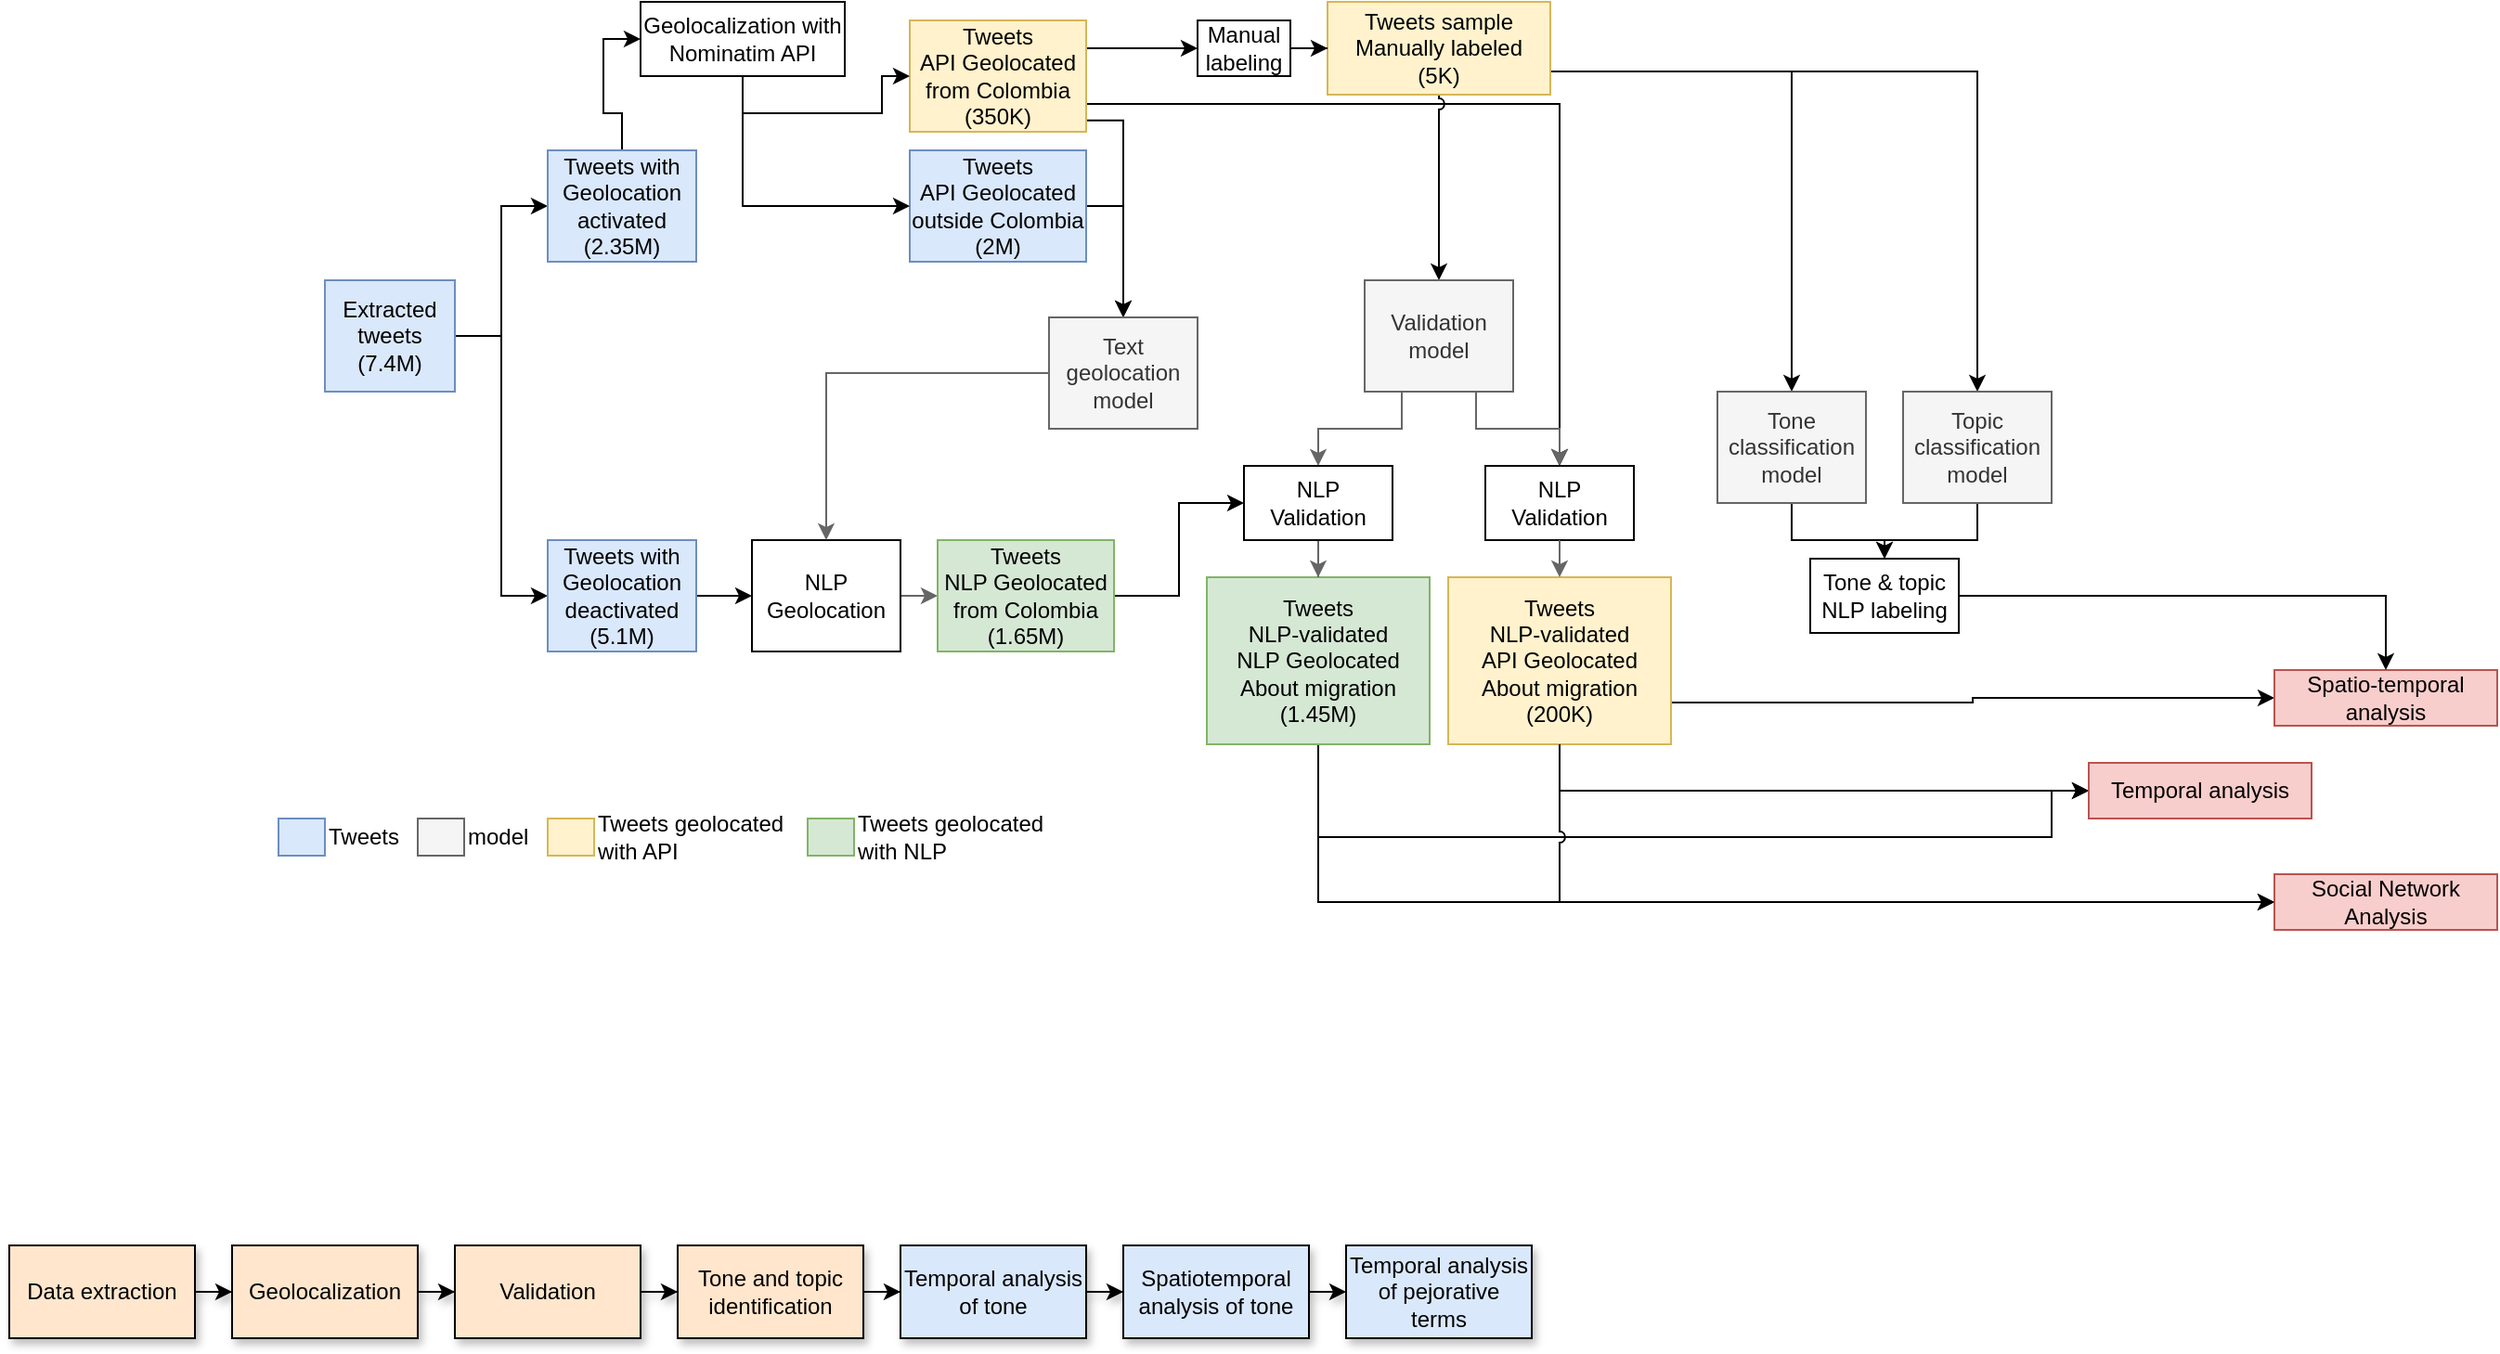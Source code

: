 <mxfile version="24.5.3" type="device">
  <diagram name="Page-1" id="wULaLUWAllJN972GKIQw">
    <mxGraphModel dx="1834" dy="956" grid="1" gridSize="10" guides="1" tooltips="1" connect="1" arrows="1" fold="1" page="0" pageScale="1" pageWidth="850" pageHeight="1100" background="#FFFFFF" math="0" shadow="0">
      <root>
        <mxCell id="0" />
        <mxCell id="1" parent="0" />
        <mxCell id="f8Yj5r3hGB6JCbBgkd2k-5" style="edgeStyle=orthogonalEdgeStyle;rounded=0;orthogonalLoop=1;jettySize=auto;html=1;exitX=1;exitY=0.5;exitDx=0;exitDy=0;entryX=0;entryY=0.5;entryDx=0;entryDy=0;fontFamily=Helvetica;fixDash=0;" parent="1" source="f8Yj5r3hGB6JCbBgkd2k-1" target="f8Yj5r3hGB6JCbBgkd2k-3" edge="1">
          <mxGeometry relative="1" as="geometry" />
        </mxCell>
        <mxCell id="f8Yj5r3hGB6JCbBgkd2k-6" style="edgeStyle=orthogonalEdgeStyle;rounded=0;orthogonalLoop=1;jettySize=auto;html=1;exitX=1;exitY=0.5;exitDx=0;exitDy=0;entryX=0;entryY=0.5;entryDx=0;entryDy=0;fontFamily=Helvetica;fixDash=0;" parent="1" source="f8Yj5r3hGB6JCbBgkd2k-1" target="f8Yj5r3hGB6JCbBgkd2k-4" edge="1">
          <mxGeometry relative="1" as="geometry" />
        </mxCell>
        <mxCell id="f8Yj5r3hGB6JCbBgkd2k-1" value="Extracted tweets&lt;div&gt;(7.4M)&lt;/div&gt;" style="rounded=0;whiteSpace=wrap;html=1;fillColor=#dae8fc;strokeColor=#6c8ebf;fontFamily=Helvetica;fixDash=0;" parent="1" vertex="1">
          <mxGeometry x="110" y="250" width="70" height="60" as="geometry" />
        </mxCell>
        <mxCell id="f8Yj5r3hGB6JCbBgkd2k-10" style="edgeStyle=orthogonalEdgeStyle;rounded=0;orthogonalLoop=1;jettySize=auto;html=1;exitX=0.5;exitY=0;exitDx=0;exitDy=0;entryX=0;entryY=0.5;entryDx=0;entryDy=0;fontFamily=Helvetica;fixDash=0;" parent="1" source="f8Yj5r3hGB6JCbBgkd2k-3" target="f8Yj5r3hGB6JCbBgkd2k-13" edge="1">
          <mxGeometry relative="1" as="geometry" />
        </mxCell>
        <mxCell id="f8Yj5r3hGB6JCbBgkd2k-3" value="&lt;div&gt;Tweets with Geolocation activated (2.35M)&lt;/div&gt;" style="rounded=0;whiteSpace=wrap;html=1;fillColor=#dae8fc;strokeColor=#6c8ebf;fontFamily=Helvetica;fixDash=0;" parent="1" vertex="1">
          <mxGeometry x="230" y="180" width="80" height="60" as="geometry" />
        </mxCell>
        <mxCell id="f8Yj5r3hGB6JCbBgkd2k-27" style="edgeStyle=orthogonalEdgeStyle;rounded=0;orthogonalLoop=1;jettySize=auto;html=1;fontFamily=Helvetica;fixDash=0;" parent="1" source="f8Yj5r3hGB6JCbBgkd2k-4" target="f8Yj5r3hGB6JCbBgkd2k-21" edge="1">
          <mxGeometry relative="1" as="geometry" />
        </mxCell>
        <mxCell id="f8Yj5r3hGB6JCbBgkd2k-4" value="&lt;div&gt;Tweets with Geolocation deactivated (5.1M)&lt;/div&gt;" style="rounded=0;whiteSpace=wrap;html=1;fillColor=#dae8fc;strokeColor=#6c8ebf;fontFamily=Helvetica;fixDash=0;" parent="1" vertex="1">
          <mxGeometry x="230" y="390" width="80" height="60" as="geometry" />
        </mxCell>
        <mxCell id="f8Yj5r3hGB6JCbBgkd2k-29" style="edgeStyle=orthogonalEdgeStyle;rounded=0;orthogonalLoop=1;jettySize=auto;html=1;exitX=0.998;exitY=0.898;exitDx=0;exitDy=0;fontFamily=Helvetica;fixDash=0;exitPerimeter=0;entryX=0.5;entryY=0;entryDx=0;entryDy=0;jumpStyle=arc;" parent="1" source="f8Yj5r3hGB6JCbBgkd2k-7" target="f8Yj5r3hGB6JCbBgkd2k-22" edge="1">
          <mxGeometry relative="1" as="geometry">
            <Array as="points">
              <mxPoint x="540" y="164" />
              <mxPoint x="540" y="270" />
            </Array>
          </mxGeometry>
        </mxCell>
        <mxCell id="f8Yj5r3hGB6JCbBgkd2k-30" style="edgeStyle=orthogonalEdgeStyle;rounded=0;orthogonalLoop=1;jettySize=auto;html=1;exitX=1;exitY=0.5;exitDx=0;exitDy=0;fontFamily=Helvetica;fixDash=0;jumpStyle=arc;" parent="1" source="f8Yj5r3hGB6JCbBgkd2k-8" target="f8Yj5r3hGB6JCbBgkd2k-22" edge="1">
          <mxGeometry relative="1" as="geometry" />
        </mxCell>
        <mxCell id="f8Yj5r3hGB6JCbBgkd2k-43" style="edgeStyle=orthogonalEdgeStyle;rounded=0;orthogonalLoop=1;jettySize=auto;html=1;exitX=1;exitY=0.25;exitDx=0;exitDy=0;entryX=0;entryY=0.5;entryDx=0;entryDy=0;enumerate=0;orthogonal=0;noJump=0;bendable=1;movable=1;fixDash=0;snapToPoint=0;" parent="1" source="f8Yj5r3hGB6JCbBgkd2k-7" target="f8Yj5r3hGB6JCbBgkd2k-42" edge="1">
          <mxGeometry relative="1" as="geometry" />
        </mxCell>
        <mxCell id="f8Yj5r3hGB6JCbBgkd2k-57" style="edgeStyle=orthogonalEdgeStyle;rounded=0;orthogonalLoop=1;jettySize=auto;html=1;entryX=0.5;entryY=0;entryDx=0;entryDy=0;noJump=0;flowAnimation=0;shadow=0;fixDash=0;exitX=1;exitY=0.75;exitDx=0;exitDy=0;snapToPoint=0;jumpStyle=arc;" parent="1" source="f8Yj5r3hGB6JCbBgkd2k-7" target="f8Yj5r3hGB6JCbBgkd2k-55" edge="1">
          <mxGeometry relative="1" as="geometry" />
        </mxCell>
        <mxCell id="f8Yj5r3hGB6JCbBgkd2k-7" value="&lt;div&gt;Tweets&lt;/div&gt;&lt;div&gt;API Geolocated from Colombia&lt;/div&gt;&lt;div&gt;(350K)&lt;/div&gt;" style="rounded=0;whiteSpace=wrap;html=1;fillColor=#fff2cc;strokeColor=#d6b656;fontFamily=Helvetica;fixDash=0;" parent="1" vertex="1">
          <mxGeometry x="425" y="110" width="95" height="60" as="geometry" />
        </mxCell>
        <mxCell id="f8Yj5r3hGB6JCbBgkd2k-8" value="&lt;div&gt;Tweets&lt;/div&gt;&lt;div&gt;API Geolocated outside Colombia&lt;/div&gt;&lt;div&gt;(2M)&lt;/div&gt;" style="rounded=0;whiteSpace=wrap;html=1;fillColor=#dae8fc;strokeColor=#6c8ebf;fontFamily=Helvetica;fixDash=0;" parent="1" vertex="1">
          <mxGeometry x="425" y="180" width="95" height="60" as="geometry" />
        </mxCell>
        <mxCell id="f8Yj5r3hGB6JCbBgkd2k-17" style="edgeStyle=orthogonalEdgeStyle;rounded=0;orthogonalLoop=1;jettySize=auto;html=1;exitX=0.5;exitY=1;exitDx=0;exitDy=0;entryX=0;entryY=0.5;entryDx=0;entryDy=0;fontFamily=Helvetica;fixDash=0;" parent="1" source="f8Yj5r3hGB6JCbBgkd2k-13" target="f8Yj5r3hGB6JCbBgkd2k-8" edge="1">
          <mxGeometry relative="1" as="geometry" />
        </mxCell>
        <mxCell id="f8Yj5r3hGB6JCbBgkd2k-19" style="edgeStyle=orthogonalEdgeStyle;rounded=0;orthogonalLoop=1;jettySize=auto;html=1;exitX=0.5;exitY=1;exitDx=0;exitDy=0;fontFamily=Helvetica;fixDash=0;" parent="1" source="f8Yj5r3hGB6JCbBgkd2k-13" target="f8Yj5r3hGB6JCbBgkd2k-7" edge="1">
          <mxGeometry relative="1" as="geometry" />
        </mxCell>
        <mxCell id="f8Yj5r3hGB6JCbBgkd2k-13" value="Geolocalization with Nominatim API" style="rounded=0;whiteSpace=wrap;html=1;fontFamily=Helvetica;fixDash=0;" parent="1" vertex="1">
          <mxGeometry x="280" y="100" width="110" height="40" as="geometry" />
        </mxCell>
        <mxCell id="f8Yj5r3hGB6JCbBgkd2k-28" style="edgeStyle=orthogonalEdgeStyle;rounded=0;orthogonalLoop=1;jettySize=auto;html=1;exitX=1;exitY=0.5;exitDx=0;exitDy=0;entryX=0;entryY=0.5;entryDx=0;entryDy=0;fontFamily=Helvetica;fixDash=0;fillColor=#f5f5f5;strokeColor=#666666;" parent="1" source="f8Yj5r3hGB6JCbBgkd2k-21" target="f8Yj5r3hGB6JCbBgkd2k-26" edge="1">
          <mxGeometry relative="1" as="geometry" />
        </mxCell>
        <mxCell id="f8Yj5r3hGB6JCbBgkd2k-21" value="&lt;div&gt;NLP Geolocation&lt;/div&gt;" style="rounded=0;whiteSpace=wrap;html=1;fontFamily=Helvetica;fixDash=0;" parent="1" vertex="1">
          <mxGeometry x="340" y="390" width="80" height="60" as="geometry" />
        </mxCell>
        <mxCell id="f8Yj5r3hGB6JCbBgkd2k-31" style="edgeStyle=orthogonalEdgeStyle;rounded=0;orthogonalLoop=1;jettySize=auto;html=1;fillColor=#f5f5f5;strokeColor=#666666;fontFamily=Helvetica;fixDash=0;" parent="1" source="f8Yj5r3hGB6JCbBgkd2k-22" target="f8Yj5r3hGB6JCbBgkd2k-21" edge="1">
          <mxGeometry relative="1" as="geometry" />
        </mxCell>
        <mxCell id="f8Yj5r3hGB6JCbBgkd2k-22" value="&lt;div&gt;Text geolocation model&lt;/div&gt;" style="rounded=0;whiteSpace=wrap;html=1;fillColor=#f5f5f5;strokeColor=#666666;fontFamily=Helvetica;fontColor=#333333;fixDash=0;" parent="1" vertex="1">
          <mxGeometry x="500" y="270" width="80" height="60" as="geometry" />
        </mxCell>
        <mxCell id="f8Yj5r3hGB6JCbBgkd2k-67" style="edgeStyle=orthogonalEdgeStyle;rounded=0;orthogonalLoop=1;jettySize=auto;html=1;entryX=0;entryY=0.5;entryDx=0;entryDy=0;" parent="1" source="f8Yj5r3hGB6JCbBgkd2k-26" target="f8Yj5r3hGB6JCbBgkd2k-66" edge="1">
          <mxGeometry relative="1" as="geometry" />
        </mxCell>
        <mxCell id="f8Yj5r3hGB6JCbBgkd2k-26" value="&lt;div&gt;Tweets&lt;/div&gt;&lt;div&gt;NLP Geolocated from Colombia&lt;/div&gt;&lt;div&gt;(1.65M)&lt;/div&gt;" style="rounded=0;whiteSpace=wrap;html=1;fillColor=#d5e8d4;strokeColor=#82b366;fontFamily=Helvetica;fixDash=0;" parent="1" vertex="1">
          <mxGeometry x="440" y="390" width="95" height="60" as="geometry" />
        </mxCell>
        <mxCell id="f8Yj5r3hGB6JCbBgkd2k-32" value="" style="rounded=0;whiteSpace=wrap;html=1;fillColor=#dae8fc;strokeColor=#6c8ebf;fontFamily=Helvetica;fixDash=0;" parent="1" vertex="1">
          <mxGeometry x="85" y="540" width="25" height="20" as="geometry" />
        </mxCell>
        <mxCell id="f8Yj5r3hGB6JCbBgkd2k-33" value="Tweets" style="text;html=1;align=left;verticalAlign=middle;whiteSpace=wrap;rounded=0;fontFamily=Helvetica;fixDash=0;" parent="1" vertex="1">
          <mxGeometry x="110" y="540" width="40" height="20" as="geometry" />
        </mxCell>
        <mxCell id="f8Yj5r3hGB6JCbBgkd2k-36" value="" style="rounded=0;whiteSpace=wrap;html=1;fillColor=#fff2cc;strokeColor=#d6b656;fontFamily=Helvetica;fixDash=0;" parent="1" vertex="1">
          <mxGeometry x="230" y="540" width="25" height="20" as="geometry" />
        </mxCell>
        <mxCell id="f8Yj5r3hGB6JCbBgkd2k-37" value="Tweets geolocated with API" style="text;html=1;align=left;verticalAlign=middle;whiteSpace=wrap;rounded=0;fontFamily=Helvetica;fixDash=0;" parent="1" vertex="1">
          <mxGeometry x="255" y="540" width="105" height="20" as="geometry" />
        </mxCell>
        <mxCell id="f8Yj5r3hGB6JCbBgkd2k-38" value="" style="rounded=0;whiteSpace=wrap;html=1;fillColor=#f5f5f5;strokeColor=#666666;fontFamily=Helvetica;fontColor=#333333;fixDash=0;" parent="1" vertex="1">
          <mxGeometry x="160" y="540" width="25" height="20" as="geometry" />
        </mxCell>
        <mxCell id="f8Yj5r3hGB6JCbBgkd2k-39" value="model" style="text;html=1;align=left;verticalAlign=middle;whiteSpace=wrap;rounded=0;fontFamily=Helvetica;fixDash=0;" parent="1" vertex="1">
          <mxGeometry x="185" y="540" width="45" height="20" as="geometry" />
        </mxCell>
        <mxCell id="f8Yj5r3hGB6JCbBgkd2k-53" style="edgeStyle=orthogonalEdgeStyle;rounded=0;orthogonalLoop=1;jettySize=auto;html=1;fixDash=0;jumpStyle=arc;" parent="1" source="f8Yj5r3hGB6JCbBgkd2k-40" target="f8Yj5r3hGB6JCbBgkd2k-51" edge="1">
          <mxGeometry relative="1" as="geometry" />
        </mxCell>
        <mxCell id="f8Yj5r3hGB6JCbBgkd2k-76" style="edgeStyle=orthogonalEdgeStyle;rounded=0;orthogonalLoop=1;jettySize=auto;html=1;exitX=1;exitY=0.75;exitDx=0;exitDy=0;" parent="1" source="f8Yj5r3hGB6JCbBgkd2k-40" target="f8Yj5r3hGB6JCbBgkd2k-73" edge="1">
          <mxGeometry relative="1" as="geometry" />
        </mxCell>
        <mxCell id="f8Yj5r3hGB6JCbBgkd2k-77" style="edgeStyle=orthogonalEdgeStyle;rounded=0;orthogonalLoop=1;jettySize=auto;html=1;exitX=1;exitY=0.75;exitDx=0;exitDy=0;" parent="1" source="f8Yj5r3hGB6JCbBgkd2k-40" target="f8Yj5r3hGB6JCbBgkd2k-74" edge="1">
          <mxGeometry relative="1" as="geometry" />
        </mxCell>
        <mxCell id="f8Yj5r3hGB6JCbBgkd2k-40" value="&lt;div&gt;Tweets sample&lt;/div&gt;&lt;div&gt;Manually labeled&lt;/div&gt;&lt;div&gt;(5K)&lt;br&gt;&lt;/div&gt;" style="rounded=0;whiteSpace=wrap;html=1;fillColor=#fff2cc;strokeColor=#d6b656;fontFamily=Helvetica;fixDash=0;" parent="1" vertex="1">
          <mxGeometry x="650" y="100" width="120" height="50" as="geometry" />
        </mxCell>
        <mxCell id="f8Yj5r3hGB6JCbBgkd2k-45" style="edgeStyle=orthogonalEdgeStyle;rounded=0;orthogonalLoop=1;jettySize=auto;html=1;fixDash=0;" parent="1" source="f8Yj5r3hGB6JCbBgkd2k-42" target="f8Yj5r3hGB6JCbBgkd2k-40" edge="1">
          <mxGeometry relative="1" as="geometry" />
        </mxCell>
        <mxCell id="f8Yj5r3hGB6JCbBgkd2k-42" value="Manual labeling" style="rounded=0;whiteSpace=wrap;html=1;fontFamily=Helvetica;fixDash=0;" parent="1" vertex="1">
          <mxGeometry x="580" y="110" width="50" height="30" as="geometry" />
        </mxCell>
        <mxCell id="f8Yj5r3hGB6JCbBgkd2k-49" value="" style="rounded=0;whiteSpace=wrap;html=1;fillColor=#d5e8d4;strokeColor=#82b366;fontFamily=Helvetica;fixDash=0;" parent="1" vertex="1">
          <mxGeometry x="370" y="540" width="25" height="20" as="geometry" />
        </mxCell>
        <mxCell id="f8Yj5r3hGB6JCbBgkd2k-50" value="Tweets geolocated with NLP" style="text;html=1;align=left;verticalAlign=middle;whiteSpace=wrap;rounded=0;fontFamily=Helvetica;fixDash=0;" parent="1" vertex="1">
          <mxGeometry x="395" y="540" width="125" height="20" as="geometry" />
        </mxCell>
        <mxCell id="f8Yj5r3hGB6JCbBgkd2k-64" style="edgeStyle=orthogonalEdgeStyle;rounded=0;orthogonalLoop=1;jettySize=auto;html=1;entryX=0.5;entryY=0;entryDx=0;entryDy=0;fillColor=#f5f5f5;strokeColor=#666666;jumpStyle=arc;exitX=0.75;exitY=1;exitDx=0;exitDy=0;" parent="1" source="f8Yj5r3hGB6JCbBgkd2k-51" target="f8Yj5r3hGB6JCbBgkd2k-55" edge="1">
          <mxGeometry relative="1" as="geometry">
            <mxPoint x="790" y="270" as="targetPoint" />
          </mxGeometry>
        </mxCell>
        <mxCell id="f8Yj5r3hGB6JCbBgkd2k-69" style="edgeStyle=orthogonalEdgeStyle;rounded=0;orthogonalLoop=1;jettySize=auto;html=1;fillColor=#f5f5f5;strokeColor=#666666;jumpStyle=arc;exitX=0.25;exitY=1;exitDx=0;exitDy=0;" parent="1" source="f8Yj5r3hGB6JCbBgkd2k-51" target="f8Yj5r3hGB6JCbBgkd2k-66" edge="1">
          <mxGeometry relative="1" as="geometry" />
        </mxCell>
        <mxCell id="f8Yj5r3hGB6JCbBgkd2k-51" value="Validation model" style="rounded=0;whiteSpace=wrap;html=1;fillColor=#f5f5f5;strokeColor=#666666;fontFamily=Helvetica;fontColor=#333333;fixDash=0;" parent="1" vertex="1">
          <mxGeometry x="670" y="250" width="80" height="60" as="geometry" />
        </mxCell>
        <mxCell id="f8Yj5r3hGB6JCbBgkd2k-129" style="edgeStyle=orthogonalEdgeStyle;rounded=0;orthogonalLoop=1;jettySize=auto;html=1;exitX=1;exitY=0.75;exitDx=0;exitDy=0;entryX=0;entryY=0.5;entryDx=0;entryDy=0;" parent="1" source="f8Yj5r3hGB6JCbBgkd2k-52" target="f8Yj5r3hGB6JCbBgkd2k-78" edge="1">
          <mxGeometry relative="1" as="geometry" />
        </mxCell>
        <mxCell id="f8Yj5r3hGB6JCbBgkd2k-132" style="edgeStyle=orthogonalEdgeStyle;rounded=0;orthogonalLoop=1;jettySize=auto;html=1;exitX=0.5;exitY=1;exitDx=0;exitDy=0;entryX=0;entryY=0.5;entryDx=0;entryDy=0;" parent="1" source="f8Yj5r3hGB6JCbBgkd2k-52" target="f8Yj5r3hGB6JCbBgkd2k-79" edge="1">
          <mxGeometry relative="1" as="geometry" />
        </mxCell>
        <mxCell id="f8Yj5r3hGB6JCbBgkd2k-52" value="&lt;div&gt;Tweets&lt;/div&gt;&lt;div&gt;NLP-validated&lt;br&gt;API Geolocated&lt;/div&gt;&lt;div&gt;&lt;span style=&quot;background-color: initial;&quot;&gt;About migration&lt;/span&gt;&lt;br&gt;&lt;/div&gt;&lt;div&gt;(200K)&lt;br&gt;&lt;/div&gt;" style="rounded=0;whiteSpace=wrap;html=1;fillColor=#fff2cc;strokeColor=#d6b656;fontFamily=Helvetica;fixDash=0;" parent="1" vertex="1">
          <mxGeometry x="715" y="410" width="120" height="90" as="geometry" />
        </mxCell>
        <mxCell id="f8Yj5r3hGB6JCbBgkd2k-55" value="&lt;div&gt;NLP Validation&lt;/div&gt;" style="rounded=0;whiteSpace=wrap;html=1;fontFamily=Helvetica;fixDash=0;" parent="1" vertex="1">
          <mxGeometry x="735" y="350" width="80" height="40" as="geometry" />
        </mxCell>
        <mxCell id="f8Yj5r3hGB6JCbBgkd2k-104" style="edgeStyle=orthogonalEdgeStyle;rounded=0;orthogonalLoop=1;jettySize=auto;html=1;exitX=0.5;exitY=1;exitDx=0;exitDy=0;entryX=0;entryY=0.5;entryDx=0;entryDy=0;" parent="1" source="f8Yj5r3hGB6JCbBgkd2k-58" target="f8Yj5r3hGB6JCbBgkd2k-80" edge="1">
          <mxGeometry relative="1" as="geometry">
            <mxPoint x="645" y="550" as="targetPoint" />
          </mxGeometry>
        </mxCell>
        <mxCell id="f8Yj5r3hGB6JCbBgkd2k-134" style="edgeStyle=orthogonalEdgeStyle;rounded=0;orthogonalLoop=1;jettySize=auto;html=1;exitX=0.5;exitY=1;exitDx=0;exitDy=0;entryX=0;entryY=0.5;entryDx=0;entryDy=0;jumpStyle=arc;" parent="1" source="f8Yj5r3hGB6JCbBgkd2k-58" target="f8Yj5r3hGB6JCbBgkd2k-79" edge="1">
          <mxGeometry relative="1" as="geometry">
            <Array as="points">
              <mxPoint x="645" y="550" />
              <mxPoint x="1040" y="550" />
            </Array>
          </mxGeometry>
        </mxCell>
        <mxCell id="f8Yj5r3hGB6JCbBgkd2k-58" value="&lt;div&gt;Tweets&lt;/div&gt;&lt;div&gt;NLP-validated&lt;br&gt;NLP Geolocated&lt;/div&gt;&lt;div&gt;About migration&lt;/div&gt;&lt;div&gt;(1.45M)&lt;br&gt;&lt;/div&gt;" style="rounded=0;whiteSpace=wrap;html=1;fillColor=#d5e8d4;strokeColor=#82b366;fontFamily=Helvetica;fixDash=0;" parent="1" vertex="1">
          <mxGeometry x="585" y="410" width="120" height="90" as="geometry" />
        </mxCell>
        <mxCell id="f8Yj5r3hGB6JCbBgkd2k-63" style="edgeStyle=orthogonalEdgeStyle;rounded=0;orthogonalLoop=1;jettySize=auto;html=1;exitX=0.5;exitY=1;exitDx=0;exitDy=0;entryX=0.5;entryY=0;entryDx=0;entryDy=0;fillColor=#f5f5f5;strokeColor=#666666;" parent="1" source="f8Yj5r3hGB6JCbBgkd2k-55" target="f8Yj5r3hGB6JCbBgkd2k-52" edge="1">
          <mxGeometry relative="1" as="geometry" />
        </mxCell>
        <mxCell id="f8Yj5r3hGB6JCbBgkd2k-68" style="edgeStyle=orthogonalEdgeStyle;rounded=0;orthogonalLoop=1;jettySize=auto;html=1;fillColor=#f5f5f5;strokeColor=#666666;" parent="1" source="f8Yj5r3hGB6JCbBgkd2k-66" target="f8Yj5r3hGB6JCbBgkd2k-58" edge="1">
          <mxGeometry relative="1" as="geometry" />
        </mxCell>
        <mxCell id="f8Yj5r3hGB6JCbBgkd2k-66" value="&lt;div&gt;NLP Validation&lt;/div&gt;" style="rounded=0;whiteSpace=wrap;html=1;fontFamily=Helvetica;fixDash=0;" parent="1" vertex="1">
          <mxGeometry x="605" y="350" width="80" height="40" as="geometry" />
        </mxCell>
        <mxCell id="f8Yj5r3hGB6JCbBgkd2k-126" style="edgeStyle=orthogonalEdgeStyle;rounded=0;orthogonalLoop=1;jettySize=auto;html=1;exitX=0.5;exitY=1;exitDx=0;exitDy=0;entryX=0.5;entryY=0;entryDx=0;entryDy=0;" parent="1" source="f8Yj5r3hGB6JCbBgkd2k-73" target="f8Yj5r3hGB6JCbBgkd2k-100" edge="1">
          <mxGeometry relative="1" as="geometry" />
        </mxCell>
        <mxCell id="f8Yj5r3hGB6JCbBgkd2k-73" value="Tone classification model" style="rounded=0;whiteSpace=wrap;html=1;fillColor=#f5f5f5;strokeColor=#666666;fontFamily=Helvetica;fontColor=#333333;fixDash=0;" parent="1" vertex="1">
          <mxGeometry x="860" y="310" width="80" height="60" as="geometry" />
        </mxCell>
        <mxCell id="f8Yj5r3hGB6JCbBgkd2k-128" style="edgeStyle=orthogonalEdgeStyle;rounded=0;orthogonalLoop=1;jettySize=auto;html=1;exitX=0.5;exitY=1;exitDx=0;exitDy=0;entryX=0.5;entryY=0;entryDx=0;entryDy=0;" parent="1" source="f8Yj5r3hGB6JCbBgkd2k-74" target="f8Yj5r3hGB6JCbBgkd2k-100" edge="1">
          <mxGeometry relative="1" as="geometry" />
        </mxCell>
        <mxCell id="f8Yj5r3hGB6JCbBgkd2k-74" value="Topic classification model" style="rounded=0;whiteSpace=wrap;html=1;fillColor=#f5f5f5;strokeColor=#666666;fontFamily=Helvetica;fontColor=#333333;fixDash=0;" parent="1" vertex="1">
          <mxGeometry x="960" y="310" width="80" height="60" as="geometry" />
        </mxCell>
        <mxCell id="f8Yj5r3hGB6JCbBgkd2k-78" value="&lt;div&gt;Spatio-temporal analysis&lt;/div&gt;" style="rounded=0;whiteSpace=wrap;html=1;fillColor=#f8cecc;strokeColor=#b85450;fontFamily=Helvetica;fixDash=0;" parent="1" vertex="1">
          <mxGeometry x="1160" y="460" width="120" height="30" as="geometry" />
        </mxCell>
        <mxCell id="f8Yj5r3hGB6JCbBgkd2k-80" value="&lt;div&gt;Social Network Analysis&lt;/div&gt;" style="rounded=0;whiteSpace=wrap;html=1;fillColor=#f8cecc;strokeColor=#b85450;fontFamily=Helvetica;fixDash=0;" parent="1" vertex="1">
          <mxGeometry x="1160" y="570" width="120" height="30" as="geometry" />
        </mxCell>
        <mxCell id="f8Yj5r3hGB6JCbBgkd2k-79" value="&lt;div&gt;Temporal analysis&lt;/div&gt;" style="rounded=0;whiteSpace=wrap;html=1;fillColor=#f8cecc;strokeColor=#b85450;fontFamily=Helvetica;fixDash=0;" parent="1" vertex="1">
          <mxGeometry x="1060" y="510" width="120" height="30" as="geometry" />
        </mxCell>
        <mxCell id="f8Yj5r3hGB6JCbBgkd2k-131" style="edgeStyle=orthogonalEdgeStyle;rounded=0;orthogonalLoop=1;jettySize=auto;html=1;entryX=0.5;entryY=0;entryDx=0;entryDy=0;" parent="1" source="f8Yj5r3hGB6JCbBgkd2k-100" target="f8Yj5r3hGB6JCbBgkd2k-78" edge="1">
          <mxGeometry relative="1" as="geometry" />
        </mxCell>
        <mxCell id="f8Yj5r3hGB6JCbBgkd2k-100" value="Tone &amp;amp; topic NLP labeling" style="rounded=0;whiteSpace=wrap;html=1;fontFamily=Helvetica;fixDash=0;" parent="1" vertex="1">
          <mxGeometry x="910" y="400" width="80" height="40" as="geometry" />
        </mxCell>
        <mxCell id="f8Yj5r3hGB6JCbBgkd2k-133" style="edgeStyle=orthogonalEdgeStyle;rounded=0;orthogonalLoop=1;jettySize=auto;html=1;exitX=0.5;exitY=1;exitDx=0;exitDy=0;entryX=0;entryY=0.5;entryDx=0;entryDy=0;jumpStyle=arc;" parent="1" source="f8Yj5r3hGB6JCbBgkd2k-52" target="f8Yj5r3hGB6JCbBgkd2k-80" edge="1">
          <mxGeometry relative="1" as="geometry">
            <mxPoint x="655" y="510" as="sourcePoint" />
            <mxPoint x="1170" y="595" as="targetPoint" />
          </mxGeometry>
        </mxCell>
        <mxCell id="f8Yj5r3hGB6JCbBgkd2k-144" style="edgeStyle=orthogonalEdgeStyle;rounded=0;orthogonalLoop=1;jettySize=auto;html=1;fillColor=#ffe6cc;strokeColor=#000000;fontColor=default;shadow=1;backgroundOutline=0;metaEdit=0;movable=1;enumerate=0;comic=0;" parent="1" source="f8Yj5r3hGB6JCbBgkd2k-135" target="f8Yj5r3hGB6JCbBgkd2k-142" edge="1">
          <mxGeometry relative="1" as="geometry" />
        </mxCell>
        <mxCell id="f8Yj5r3hGB6JCbBgkd2k-135" value="&lt;div&gt;Data extraction&lt;/div&gt;" style="rounded=0;whiteSpace=wrap;html=1;fillColor=#ffe6cc;strokeColor=#000000;fontFamily=Helvetica;fixDash=0;shadow=1;backgroundOutline=0;metaEdit=0;movable=1;enumerate=0;comic=0;" parent="1" vertex="1">
          <mxGeometry x="-60" y="770" width="100" height="50" as="geometry" />
        </mxCell>
        <mxCell id="f8Yj5r3hGB6JCbBgkd2k-139" style="edgeStyle=orthogonalEdgeStyle;rounded=0;orthogonalLoop=1;jettySize=auto;html=1;entryX=0;entryY=0.5;entryDx=0;entryDy=0;fillColor=#dae8fc;strokeColor=#000000;fontColor=default;shadow=1;backgroundOutline=0;metaEdit=0;movable=1;enumerate=0;comic=0;" parent="1" source="f8Yj5r3hGB6JCbBgkd2k-136" target="f8Yj5r3hGB6JCbBgkd2k-137" edge="1">
          <mxGeometry relative="1" as="geometry" />
        </mxCell>
        <mxCell id="f8Yj5r3hGB6JCbBgkd2k-136" value="&lt;div&gt;Temporal analysis of tone&lt;/div&gt;" style="rounded=0;whiteSpace=wrap;html=1;fillColor=#dae8fc;strokeColor=#000000;fontFamily=Helvetica;fixDash=0;shadow=1;backgroundOutline=0;metaEdit=0;movable=1;enumerate=0;comic=0;" parent="1" vertex="1">
          <mxGeometry x="420" y="770" width="100" height="50" as="geometry" />
        </mxCell>
        <mxCell id="f8Yj5r3hGB6JCbBgkd2k-137" value="Spatiotemporal analysis of tone" style="rounded=0;whiteSpace=wrap;html=1;fillColor=#dae8fc;strokeColor=#000000;fontFamily=Helvetica;fixDash=0;shadow=1;backgroundOutline=0;metaEdit=0;movable=1;enumerate=0;comic=0;" parent="1" vertex="1">
          <mxGeometry x="540" y="770" width="100" height="50" as="geometry" />
        </mxCell>
        <mxCell id="f8Yj5r3hGB6JCbBgkd2k-140" style="edgeStyle=orthogonalEdgeStyle;rounded=0;orthogonalLoop=1;jettySize=auto;html=1;entryX=0;entryY=0.5;entryDx=0;entryDy=0;exitX=1;exitY=0.5;exitDx=0;exitDy=0;fillColor=#dae8fc;strokeColor=#000000;fontColor=default;shadow=1;backgroundOutline=0;metaEdit=0;movable=1;enumerate=0;comic=0;" parent="1" source="f8Yj5r3hGB6JCbBgkd2k-137" target="f8Yj5r3hGB6JCbBgkd2k-141" edge="1">
          <mxGeometry relative="1" as="geometry">
            <mxPoint x="530" y="800" as="sourcePoint" />
            <mxPoint x="560" y="800" as="targetPoint" />
          </mxGeometry>
        </mxCell>
        <mxCell id="f8Yj5r3hGB6JCbBgkd2k-141" value="Temporal analysis of pejorative terms" style="rounded=0;whiteSpace=wrap;html=1;fillColor=#dae8fc;strokeColor=#000000;fontFamily=Helvetica;fixDash=0;shadow=1;backgroundOutline=0;metaEdit=0;movable=1;enumerate=0;comic=0;" parent="1" vertex="1">
          <mxGeometry x="660" y="770" width="100" height="50" as="geometry" />
        </mxCell>
        <mxCell id="f8Yj5r3hGB6JCbBgkd2k-145" style="edgeStyle=orthogonalEdgeStyle;rounded=0;orthogonalLoop=1;jettySize=auto;html=1;fillColor=#ffe6cc;strokeColor=#000000;fontColor=default;shadow=1;backgroundOutline=0;metaEdit=0;movable=1;enumerate=0;comic=0;" parent="1" source="f8Yj5r3hGB6JCbBgkd2k-142" target="f8Yj5r3hGB6JCbBgkd2k-143" edge="1">
          <mxGeometry relative="1" as="geometry" />
        </mxCell>
        <mxCell id="f8Yj5r3hGB6JCbBgkd2k-142" value="&lt;div&gt;&lt;span style=&quot;background-color: initial;&quot;&gt;Geolocalization&lt;/span&gt;&lt;br&gt;&lt;/div&gt;" style="rounded=0;whiteSpace=wrap;html=1;fillColor=#ffe6cc;strokeColor=#000000;fontFamily=Helvetica;fixDash=0;shadow=1;backgroundOutline=0;metaEdit=0;movable=1;enumerate=0;comic=0;" parent="1" vertex="1">
          <mxGeometry x="60" y="770" width="100" height="50" as="geometry" />
        </mxCell>
        <mxCell id="f8Yj5r3hGB6JCbBgkd2k-146" style="edgeStyle=orthogonalEdgeStyle;rounded=0;orthogonalLoop=1;jettySize=auto;html=1;fillColor=#dae8fc;strokeColor=#000000;fontColor=default;shadow=1;backgroundOutline=0;metaEdit=0;movable=1;enumerate=0;comic=0;entryX=0;entryY=0.5;entryDx=0;entryDy=0;" parent="1" source="f8Yj5r3hGB6JCbBgkd2k-143" target="4uJu7mMU5wrBrg3wGK5X-1" edge="1">
          <mxGeometry relative="1" as="geometry">
            <mxPoint x="290" y="830" as="targetPoint" />
          </mxGeometry>
        </mxCell>
        <mxCell id="f8Yj5r3hGB6JCbBgkd2k-143" value="Validation" style="rounded=0;whiteSpace=wrap;html=1;fillColor=#ffe6cc;strokeColor=#000000;fontFamily=Helvetica;fixDash=0;shadow=1;backgroundOutline=0;metaEdit=0;movable=1;enumerate=0;comic=0;" parent="1" vertex="1">
          <mxGeometry x="180" y="770" width="100" height="50" as="geometry" />
        </mxCell>
        <mxCell id="4uJu7mMU5wrBrg3wGK5X-2" style="edgeStyle=orthogonalEdgeStyle;rounded=0;orthogonalLoop=1;jettySize=auto;html=1;exitX=1;exitY=0.5;exitDx=0;exitDy=0;" parent="1" source="4uJu7mMU5wrBrg3wGK5X-1" target="f8Yj5r3hGB6JCbBgkd2k-136" edge="1">
          <mxGeometry relative="1" as="geometry" />
        </mxCell>
        <mxCell id="4uJu7mMU5wrBrg3wGK5X-1" value="&lt;div&gt;Tone and topic identification&lt;/div&gt;" style="rounded=0;whiteSpace=wrap;html=1;fillColor=#ffe6cc;strokeColor=#000000;fontFamily=Helvetica;fixDash=0;shadow=1;backgroundOutline=0;metaEdit=0;movable=1;enumerate=0;comic=0;" parent="1" vertex="1">
          <mxGeometry x="300" y="770" width="100" height="50" as="geometry" />
        </mxCell>
      </root>
    </mxGraphModel>
  </diagram>
</mxfile>
